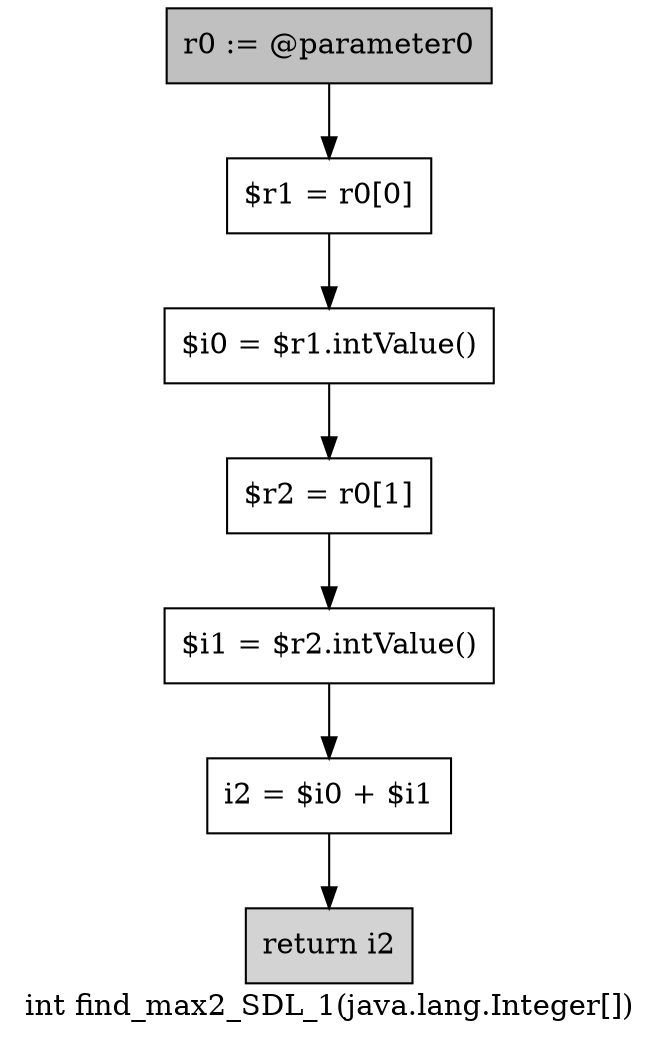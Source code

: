 digraph "int find_max2_SDL_1(java.lang.Integer[])" {
    label="int find_max2_SDL_1(java.lang.Integer[])";
    node [shape=box];
    "0" [style=filled,fillcolor=gray,label="r0 := @parameter0",];
    "1" [label="$r1 = r0[0]",];
    "0"->"1";
    "2" [label="$i0 = $r1.intValue()",];
    "1"->"2";
    "3" [label="$r2 = r0[1]",];
    "2"->"3";
    "4" [label="$i1 = $r2.intValue()",];
    "3"->"4";
    "5" [label="i2 = $i0 + $i1",];
    "4"->"5";
    "6" [style=filled,fillcolor=lightgray,label="return i2",];
    "5"->"6";
}
